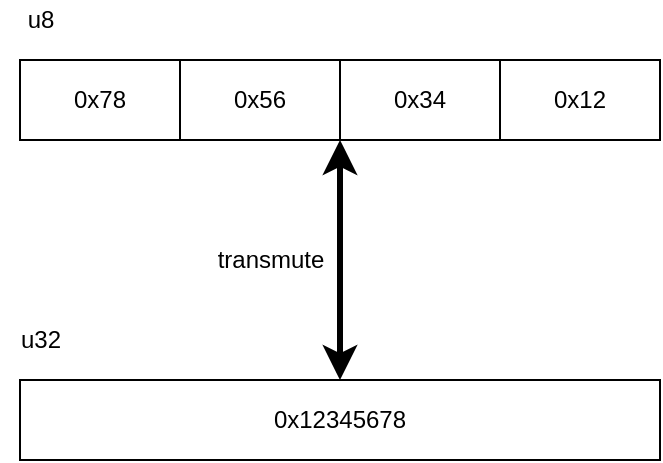 <mxfile scale="10" border="0">
    <diagram id="i2QI7aNegimyWd-MbvmW" name="Page-1">
        <mxGraphModel dx="239" dy="494" grid="1" gridSize="10" guides="1" tooltips="1" connect="1" arrows="1" fold="1" page="1" pageScale="1" pageWidth="827" pageHeight="1169" background="#FFFFFF" math="0" shadow="0">
            <root>
                <mxCell id="0"/>
                <mxCell id="1" parent="0"/>
                <mxCell id="2" value="0x78" style="rounded=0;whiteSpace=wrap;html=1;" parent="1" vertex="1">
                    <mxGeometry x="40" y="120" width="80" height="40" as="geometry"/>
                </mxCell>
                <mxCell id="3" value="0x56" style="rounded=0;whiteSpace=wrap;html=1;" parent="1" vertex="1">
                    <mxGeometry x="120" y="120" width="80" height="40" as="geometry"/>
                </mxCell>
                <mxCell id="14" style="edgeStyle=none;html=1;exitX=0;exitY=1;exitDx=0;exitDy=0;entryX=0.5;entryY=0;entryDx=0;entryDy=0;shadow=0;labelBackgroundColor=#000000;labelBorderColor=none;fontColor=#000000;spacingTop=2;spacingLeft=2;spacingBottom=2;spacingRight=2;strokeColor=#000000;strokeWidth=3;targetPerimeterSpacing=0;endSize=8;startSize=8;startArrow=classic;startFill=1;endArrow=classic;endFill=1;" edge="1" parent="1" source="5" target="9">
                    <mxGeometry relative="1" as="geometry"/>
                </mxCell>
                <mxCell id="5" value="0x34" style="rounded=0;whiteSpace=wrap;html=1;" parent="1" vertex="1">
                    <mxGeometry x="200" y="120" width="80" height="40" as="geometry"/>
                </mxCell>
                <mxCell id="6" value="0x12" style="rounded=0;whiteSpace=wrap;html=1;" parent="1" vertex="1">
                    <mxGeometry x="280" y="120" width="80" height="40" as="geometry"/>
                </mxCell>
                <mxCell id="7" value="u8" style="text;html=1;align=center;verticalAlign=middle;resizable=0;points=[];autosize=1;strokeColor=none;fillColor=none;fontColor=#000000;" parent="1" vertex="1">
                    <mxGeometry x="35" y="90" width="30" height="20" as="geometry"/>
                </mxCell>
                <mxCell id="9" value="0x12345678" style="rounded=0;whiteSpace=wrap;html=1;" parent="1" vertex="1">
                    <mxGeometry x="40" y="280" width="320" height="40" as="geometry"/>
                </mxCell>
                <mxCell id="10" value="u32" style="text;html=1;align=center;verticalAlign=middle;resizable=0;points=[];autosize=1;strokeColor=none;fillColor=none;fontColor=#000000;" parent="1" vertex="1">
                    <mxGeometry x="30" y="250" width="40" height="20" as="geometry"/>
                </mxCell>
                <mxCell id="11" value="transmute" style="text;html=1;align=center;verticalAlign=middle;resizable=0;points=[];autosize=1;strokeColor=none;fillColor=none;fontColor=#000000;" parent="1" vertex="1">
                    <mxGeometry x="130" y="210" width="70" height="20" as="geometry"/>
                </mxCell>
            </root>
        </mxGraphModel>
    </diagram>
</mxfile>